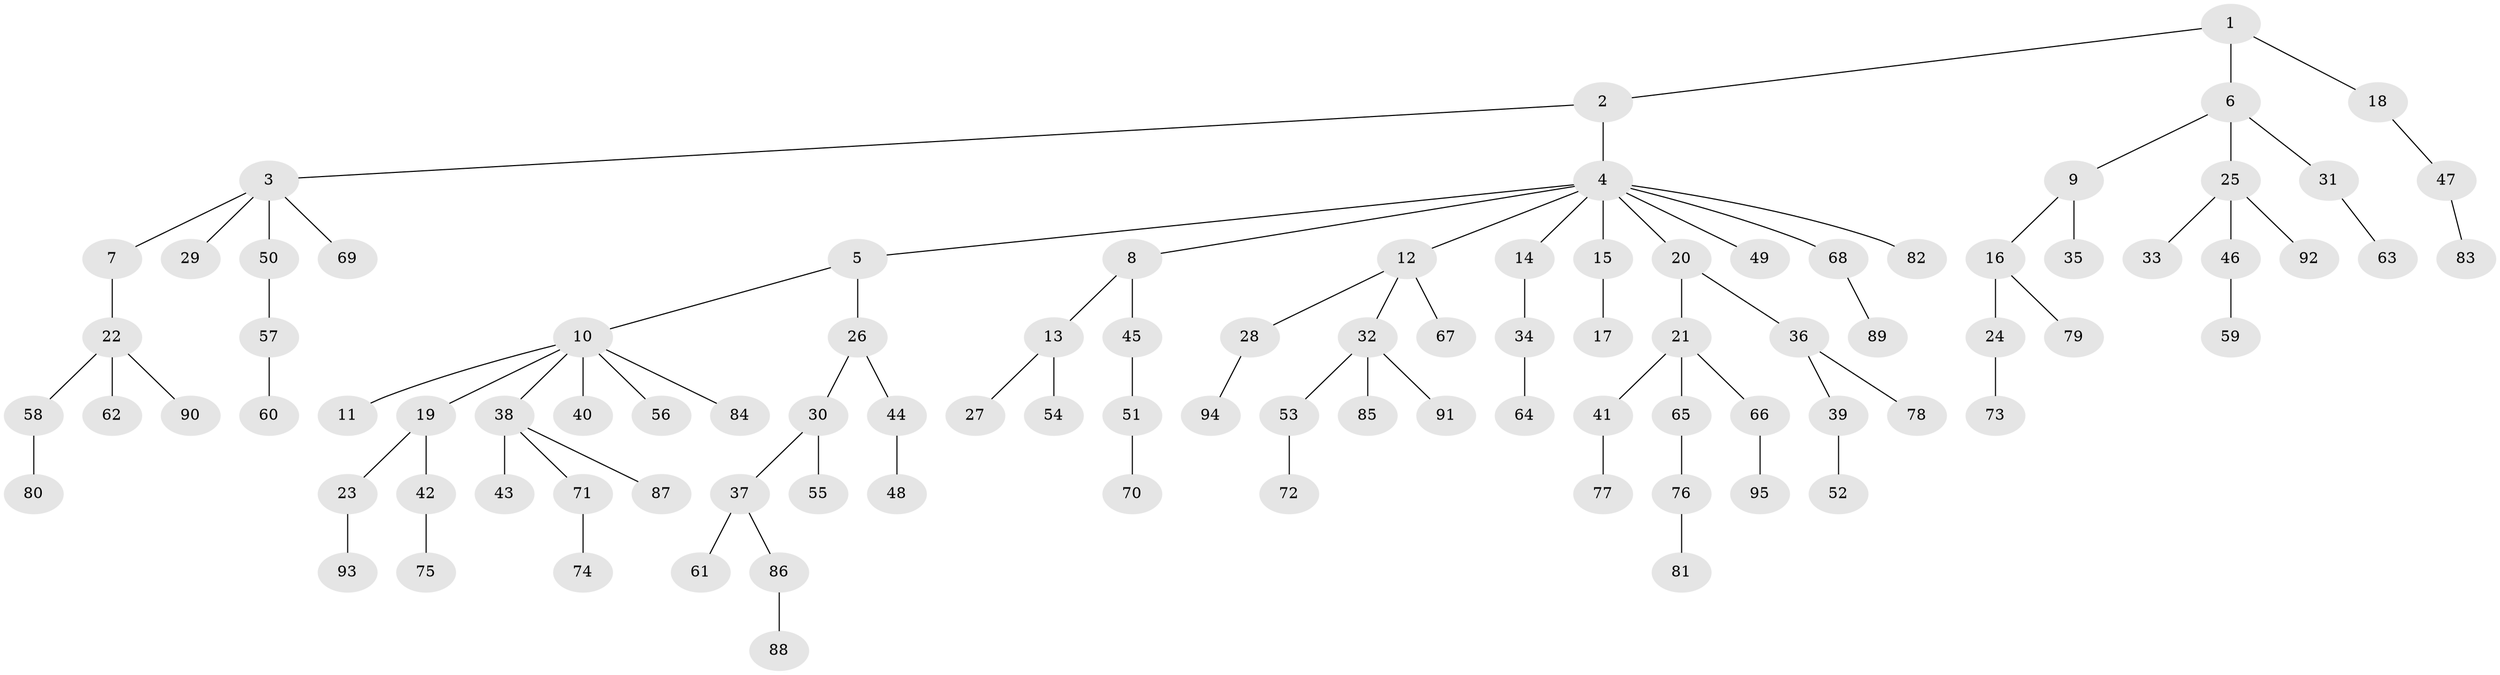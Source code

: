 // Generated by graph-tools (version 1.1) at 2025/02/03/09/25 03:02:21]
// undirected, 95 vertices, 94 edges
graph export_dot {
graph [start="1"]
  node [color=gray90,style=filled];
  1;
  2;
  3;
  4;
  5;
  6;
  7;
  8;
  9;
  10;
  11;
  12;
  13;
  14;
  15;
  16;
  17;
  18;
  19;
  20;
  21;
  22;
  23;
  24;
  25;
  26;
  27;
  28;
  29;
  30;
  31;
  32;
  33;
  34;
  35;
  36;
  37;
  38;
  39;
  40;
  41;
  42;
  43;
  44;
  45;
  46;
  47;
  48;
  49;
  50;
  51;
  52;
  53;
  54;
  55;
  56;
  57;
  58;
  59;
  60;
  61;
  62;
  63;
  64;
  65;
  66;
  67;
  68;
  69;
  70;
  71;
  72;
  73;
  74;
  75;
  76;
  77;
  78;
  79;
  80;
  81;
  82;
  83;
  84;
  85;
  86;
  87;
  88;
  89;
  90;
  91;
  92;
  93;
  94;
  95;
  1 -- 2;
  1 -- 6;
  1 -- 18;
  2 -- 3;
  2 -- 4;
  3 -- 7;
  3 -- 29;
  3 -- 50;
  3 -- 69;
  4 -- 5;
  4 -- 8;
  4 -- 12;
  4 -- 14;
  4 -- 15;
  4 -- 20;
  4 -- 49;
  4 -- 68;
  4 -- 82;
  5 -- 10;
  5 -- 26;
  6 -- 9;
  6 -- 25;
  6 -- 31;
  7 -- 22;
  8 -- 13;
  8 -- 45;
  9 -- 16;
  9 -- 35;
  10 -- 11;
  10 -- 19;
  10 -- 38;
  10 -- 40;
  10 -- 56;
  10 -- 84;
  12 -- 28;
  12 -- 32;
  12 -- 67;
  13 -- 27;
  13 -- 54;
  14 -- 34;
  15 -- 17;
  16 -- 24;
  16 -- 79;
  18 -- 47;
  19 -- 23;
  19 -- 42;
  20 -- 21;
  20 -- 36;
  21 -- 41;
  21 -- 65;
  21 -- 66;
  22 -- 58;
  22 -- 62;
  22 -- 90;
  23 -- 93;
  24 -- 73;
  25 -- 33;
  25 -- 46;
  25 -- 92;
  26 -- 30;
  26 -- 44;
  28 -- 94;
  30 -- 37;
  30 -- 55;
  31 -- 63;
  32 -- 53;
  32 -- 85;
  32 -- 91;
  34 -- 64;
  36 -- 39;
  36 -- 78;
  37 -- 61;
  37 -- 86;
  38 -- 43;
  38 -- 71;
  38 -- 87;
  39 -- 52;
  41 -- 77;
  42 -- 75;
  44 -- 48;
  45 -- 51;
  46 -- 59;
  47 -- 83;
  50 -- 57;
  51 -- 70;
  53 -- 72;
  57 -- 60;
  58 -- 80;
  65 -- 76;
  66 -- 95;
  68 -- 89;
  71 -- 74;
  76 -- 81;
  86 -- 88;
}
